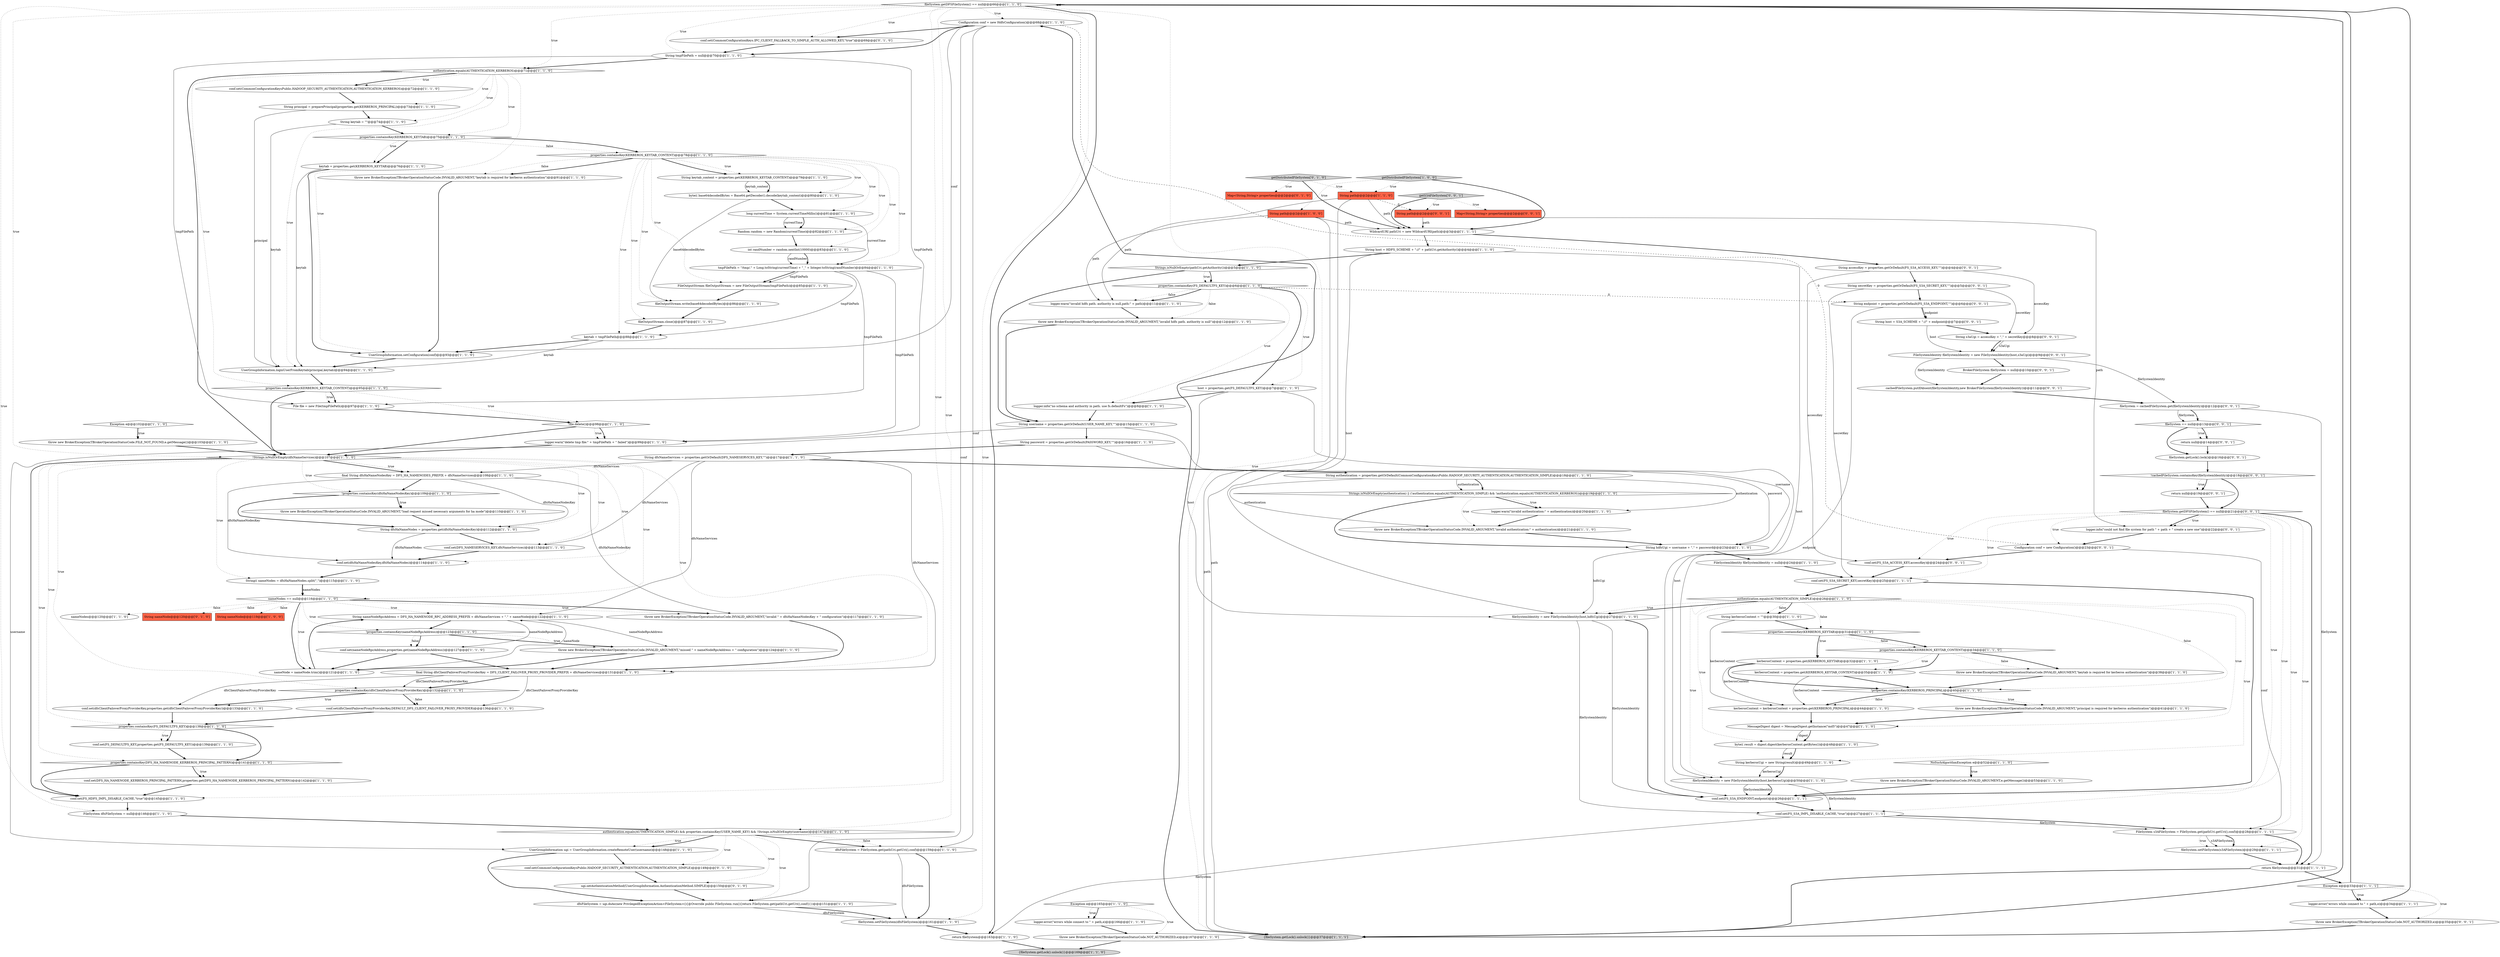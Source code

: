 digraph {
100 [style = filled, label = "properties.containsKey(DFS_HA_NAMENODE_KERBEROS_PRINCIPAL_PATTERN)@@@141@@@['1', '1', '0']", fillcolor = white, shape = diamond image = "AAA0AAABBB1BBB"];
123 [style = filled, label = "!cachedFileSystem.containsKey(fileSystemIdentity)@@@18@@@['0', '0', '1']", fillcolor = white, shape = diamond image = "AAA0AAABBB3BBB"];
70 [style = filled, label = "kerberosContent = kerberosContent + properties.get(KERBEROS_PRINCIPAL)@@@44@@@['1', '1', '0']", fillcolor = white, shape = ellipse image = "AAA0AAABBB1BBB"];
17 [style = filled, label = "Random random = new Random(currentTime)@@@82@@@['1', '1', '0']", fillcolor = white, shape = ellipse image = "AAA0AAABBB1BBB"];
44 [style = filled, label = "byte(( base64decodedBytes = Base64.getDecoder().decode(keytab_content)@@@80@@@['1', '1', '0']", fillcolor = white, shape = ellipse image = "AAA0AAABBB1BBB"];
80 [style = filled, label = "String nameNode@@@119@@@['1', '0', '0']", fillcolor = tomato, shape = box image = "AAA0AAABBB1BBB"];
90 [style = filled, label = "authentication.equals(AUTHENTICATION_SIMPLE) && properties.containsKey(USER_NAME_KEY) && !Strings.isNullOrEmpty(username)@@@147@@@['1', '1', '0']", fillcolor = white, shape = diamond image = "AAA0AAABBB1BBB"];
60 [style = filled, label = "logger.error(\"errors while connect to \" + path,e)@@@166@@@['1', '1', '0']", fillcolor = white, shape = ellipse image = "AAA0AAABBB1BBB"];
105 [style = filled, label = "String(( nameNodes = dfsHaNameNodes.split(\",\")@@@115@@@['1', '1', '0']", fillcolor = white, shape = ellipse image = "AAA0AAABBB1BBB"];
42 [style = filled, label = "tmpFilePath = \"/tmp/.\" + Long.toString(currentTime) + \"_\" + Integer.toString(randNumber)@@@84@@@['1', '1', '0']", fillcolor = white, shape = ellipse image = "AAA0AAABBB1BBB"];
23 [style = filled, label = "properties.containsKey(dfsClientFailoverProxyProviderKey)@@@132@@@['1', '1', '0']", fillcolor = white, shape = diamond image = "AAA0AAABBB1BBB"];
134 [style = filled, label = "fileSystem == null@@@13@@@['0', '0', '1']", fillcolor = white, shape = diamond image = "AAA0AAABBB3BBB"];
34 [style = filled, label = "dfsFileSystem = ugi.doAs(new PrivilegedExceptionAction<FileSystem>(){@Override public FileSystem run(){return FileSystem.get(pathUri.getUri(),conf)}})@@@151@@@['1', '1', '0']", fillcolor = white, shape = ellipse image = "AAA0AAABBB1BBB"];
7 [style = filled, label = "final String dfsClientFailoverProxyProviderKey = DFS_CLIENT_FAILOVER_PROXY_PROVIDER_PREFIX + dfsNameServices@@@131@@@['1', '1', '0']", fillcolor = white, shape = ellipse image = "AAA0AAABBB1BBB"];
32 [style = filled, label = "Exception e@@@33@@@['1', '1', '1']", fillcolor = white, shape = diamond image = "AAA0AAABBB1BBB"];
36 [style = filled, label = "kerberosContent = properties.get(KERBEROS_KEYTAB_CONTENT)@@@35@@@['1', '1', '0']", fillcolor = white, shape = ellipse image = "AAA0AAABBB1BBB"];
50 [style = filled, label = "logger.warn(\"delete tmp file:\" + tmpFilePath + \" failed\")@@@99@@@['1', '1', '0']", fillcolor = white, shape = ellipse image = "AAA0AAABBB1BBB"];
40 [style = filled, label = "Configuration conf = new HdfsConfiguration()@@@68@@@['1', '1', '0']", fillcolor = white, shape = ellipse image = "AAA0AAABBB1BBB"];
96 [style = filled, label = "return fileSystem@@@163@@@['1', '1', '0']", fillcolor = white, shape = ellipse image = "AAA0AAABBB1BBB"];
38 [style = filled, label = "authentication.equals(AUTHENTICATION_SIMPLE)@@@26@@@['1', '1', '0']", fillcolor = white, shape = diamond image = "AAA0AAABBB1BBB"];
120 [style = filled, label = "getS3AFileSystem['0', '0', '1']", fillcolor = lightgray, shape = diamond image = "AAA0AAABBB3BBB"];
33 [style = filled, label = "String password = properties.getOrDefault(PASSWORD_KEY,\"\")@@@16@@@['1', '1', '0']", fillcolor = white, shape = ellipse image = "AAA0AAABBB1BBB"];
84 [style = filled, label = "File file = new File(tmpFilePath)@@@97@@@['1', '1', '0']", fillcolor = white, shape = ellipse image = "AAA0AAABBB1BBB"];
74 [style = filled, label = "properties.containsKey(KERBEROS_KEYTAB)@@@75@@@['1', '1', '0']", fillcolor = white, shape = diamond image = "AAA0AAABBB1BBB"];
48 [style = filled, label = "int randNumber = random.nextInt(10000)@@@83@@@['1', '1', '0']", fillcolor = white, shape = ellipse image = "AAA0AAABBB1BBB"];
127 [style = filled, label = "fileSystem.getLock().lock()@@@16@@@['0', '0', '1']", fillcolor = white, shape = ellipse image = "AAA0AAABBB3BBB"];
58 [style = filled, label = "authentication.equals(AUTHENTICATION_KERBEROS)@@@71@@@['1', '1', '0']", fillcolor = white, shape = diamond image = "AAA0AAABBB1BBB"];
87 [style = filled, label = "!Strings.isNullOrEmpty(dfsNameServices)@@@107@@@['1', '1', '0']", fillcolor = white, shape = diamond image = "AAA0AAABBB1BBB"];
78 [style = filled, label = "throw new BrokerException(TBrokerOperationStatusCode.FILE_NOT_FOUND,e.getMessage())@@@103@@@['1', '1', '0']", fillcolor = white, shape = ellipse image = "AAA0AAABBB1BBB"];
0 [style = filled, label = "logger.error(\"errors while connect to \" + path,e)@@@34@@@['1', '1', '1']", fillcolor = white, shape = ellipse image = "AAA0AAABBB1BBB"];
83 [style = filled, label = "fileSystemIdentity = new FileSystemIdentity(host,hdfsUgi)@@@27@@@['1', '1', '0']", fillcolor = white, shape = ellipse image = "AAA0AAABBB1BBB"];
98 [style = filled, label = "String authentication = properties.getOrDefault(CommonConfigurationKeysPublic.HADOOP_SECURITY_AUTHENTICATION,AUTHENTICATION_SIMPLE)@@@18@@@['1', '1', '0']", fillcolor = white, shape = ellipse image = "AAA0AAABBB1BBB"];
122 [style = filled, label = "fileSystem.getDFSFileSystem() == null@@@21@@@['0', '0', '1']", fillcolor = white, shape = diamond image = "AAA0AAABBB3BBB"];
29 [style = filled, label = "MessageDigest digest = MessageDigest.getInstance(\"md5\")@@@47@@@['1', '1', '0']", fillcolor = white, shape = ellipse image = "AAA0AAABBB1BBB"];
106 [style = filled, label = "Strings.isNullOrEmpty(authentication) || (!authentication.equals(AUTHENTICATION_SIMPLE) && !authentication.equals(AUTHENTICATION_KERBEROS))@@@19@@@['1', '1', '0']", fillcolor = white, shape = diamond image = "AAA0AAABBB1BBB"];
24 [style = filled, label = "FileSystem dfsFileSystem = null@@@146@@@['1', '1', '0']", fillcolor = white, shape = ellipse image = "AAA0AAABBB1BBB"];
133 [style = filled, label = "String secretKey = properties.getOrDefault(FS_S3A_SECRET_KEY,\"\")@@@5@@@['0', '0', '1']", fillcolor = white, shape = ellipse image = "AAA0AAABBB3BBB"];
128 [style = filled, label = "return null@@@19@@@['0', '0', '1']", fillcolor = white, shape = ellipse image = "AAA0AAABBB3BBB"];
95 [style = filled, label = "String hdfsUgi = username + \",\" + password@@@23@@@['1', '1', '0']", fillcolor = white, shape = ellipse image = "AAA0AAABBB1BBB"];
39 [style = filled, label = "throw new BrokerException(TBrokerOperationStatusCode.INVALID_ARGUMENT,\"load request missed necessary arguments for ha mode\")@@@110@@@['1', '1', '0']", fillcolor = white, shape = ellipse image = "AAA0AAABBB1BBB"];
47 [style = filled, label = "properties.containsKey(KERBEROS_KEYTAB_CONTENT)@@@78@@@['1', '1', '0']", fillcolor = white, shape = diamond image = "AAA0AAABBB1BBB"];
130 [style = filled, label = "Configuration conf = new Configuration()@@@23@@@['0', '0', '1']", fillcolor = white, shape = ellipse image = "AAA0AAABBB3BBB"];
110 [style = filled, label = "conf.set(dfsHaNameNodesKey,dfsHaNameNodes)@@@114@@@['1', '1', '0']", fillcolor = white, shape = ellipse image = "AAA0AAABBB1BBB"];
53 [style = filled, label = "properties.containsKey(KERBEROS_KEYTAB_CONTENT)@@@95@@@['1', '1', '0']", fillcolor = white, shape = diamond image = "AAA0AAABBB1BBB"];
75 [style = filled, label = "conf.set(CommonConfigurationKeysPublic.HADOOP_SECURITY_AUTHENTICATION,AUTHENTICATION_KERBEROS)@@@72@@@['1', '1', '0']", fillcolor = white, shape = ellipse image = "AAA0AAABBB1BBB"];
103 [style = filled, label = "fileSystem.setFileSystem(s3AFileSystem)@@@29@@@['1', '1', '1']", fillcolor = white, shape = ellipse image = "AAA0AAABBB1BBB"];
121 [style = filled, label = "cachedFileSystem.putIfAbsent(fileSystemIdentity,new BrokerFileSystem(fileSystemIdentity))@@@11@@@['0', '0', '1']", fillcolor = white, shape = ellipse image = "AAA0AAABBB3BBB"];
94 [style = filled, label = "throw new BrokerException(TBrokerOperationStatusCode.INVALID_ARGUMENT,\"invalid authentication:\" + authentication)@@@21@@@['1', '1', '0']", fillcolor = white, shape = ellipse image = "AAA0AAABBB1BBB"];
59 [style = filled, label = "conf.set(dfsClientFailoverProxyProviderKey,properties.get(dfsClientFailoverProxyProviderKey))@@@133@@@['1', '1', '0']", fillcolor = white, shape = ellipse image = "AAA0AAABBB1BBB"];
91 [style = filled, label = "properties.containsKey(FS_DEFAULTFS_KEY)@@@6@@@['1', '1', '0']", fillcolor = white, shape = diamond image = "AAA0AAABBB1BBB"];
27 [style = filled, label = "conf.set(FS_S3A_SECRET_KEY,secretKey)@@@25@@@['1', '1', '1']", fillcolor = white, shape = ellipse image = "AAA0AAABBB1BBB"];
126 [style = filled, label = "return null@@@14@@@['0', '0', '1']", fillcolor = white, shape = ellipse image = "AAA0AAABBB3BBB"];
67 [style = filled, label = "properties.containsKey(KERBEROS_KEYTAB_CONTENT)@@@34@@@['1', '1', '0']", fillcolor = white, shape = diamond image = "AAA0AAABBB1BBB"];
88 [style = filled, label = "nameNodes == null@@@116@@@['1', '1', '0']", fillcolor = white, shape = diamond image = "AAA0AAABBB1BBB"];
92 [style = filled, label = "!file.delete()@@@98@@@['1', '1', '0']", fillcolor = white, shape = diamond image = "AAA0AAABBB1BBB"];
21 [style = filled, label = "conf.set(FS_S3A_ENDPOINT,endpoint)@@@26@@@['1', '1', '1']", fillcolor = white, shape = ellipse image = "AAA0AAABBB1BBB"];
20 [style = filled, label = "throw new BrokerException(TBrokerOperationStatusCode.INVALID_ARGUMENT,\"keytab is required for kerberos authentication\")@@@38@@@['1', '1', '0']", fillcolor = white, shape = ellipse image = "AAA0AAABBB1BBB"];
76 [style = filled, label = "dfsFileSystem = FileSystem.get(pathUri.getUri(),conf)@@@159@@@['1', '1', '0']", fillcolor = white, shape = ellipse image = "AAA0AAABBB1BBB"];
22 [style = filled, label = "fileSystem.getDFSFileSystem() == null@@@66@@@['1', '1', '0']", fillcolor = white, shape = diamond image = "AAA0AAABBB1BBB"];
125 [style = filled, label = "logger.info(\"could not find file system for path \" + path + \" create a new one\")@@@22@@@['0', '0', '1']", fillcolor = white, shape = ellipse image = "AAA0AAABBB3BBB"];
19 [style = filled, label = "final String dfsHaNameNodesKey = DFS_HA_NAMENODES_PREFIX + dfsNameServices@@@108@@@['1', '1', '0']", fillcolor = white, shape = ellipse image = "AAA0AAABBB1BBB"];
45 [style = filled, label = "conf.set(dfsClientFailoverProxyProviderKey,DEFAULT_DFS_CLIENT_FAILOVER_PROXY_PROVIDER)@@@136@@@['1', '1', '0']", fillcolor = white, shape = ellipse image = "AAA0AAABBB1BBB"];
25 [style = filled, label = "String kerberosUgi = new String(result)@@@49@@@['1', '1', '0']", fillcolor = white, shape = ellipse image = "AAA0AAABBB1BBB"];
108 [style = filled, label = "String keytab = \"\"@@@74@@@['1', '1', '0']", fillcolor = white, shape = ellipse image = "AAA0AAABBB1BBB"];
37 [style = filled, label = "throw new BrokerException(TBrokerOperationStatusCode.INVALID_ARGUMENT,\"invalid \" + dfsHaNameNodesKey + \" configuration\")@@@117@@@['1', '1', '0']", fillcolor = white, shape = ellipse image = "AAA0AAABBB1BBB"];
13 [style = filled, label = "conf.set(FS_HDFS_IMPL_DISABLE_CACHE,\"true\")@@@145@@@['1', '1', '0']", fillcolor = white, shape = ellipse image = "AAA0AAABBB1BBB"];
117 [style = filled, label = "Map<String,String> properties@@@2@@@['0', '1', '0']", fillcolor = tomato, shape = box image = "AAA0AAABBB2BBB"];
69 [style = filled, label = "conf.set(DFS_HA_NAMENODE_KERBEROS_PRINCIPAL_PATTERN,properties.get(DFS_HA_NAMENODE_KERBEROS_PRINCIPAL_PATTERN))@@@142@@@['1', '1', '0']", fillcolor = white, shape = ellipse image = "AAA0AAABBB1BBB"];
82 [style = filled, label = "fileOutputStream.close()@@@87@@@['1', '1', '0']", fillcolor = white, shape = ellipse image = "AAA0AAABBB1BBB"];
35 [style = filled, label = "FileOutputStream fileOutputStream = new FileOutputStream(tmpFilePath)@@@85@@@['1', '1', '0']", fillcolor = white, shape = ellipse image = "AAA0AAABBB1BBB"];
43 [style = filled, label = "String principal = preparePrincipal(properties.get(KERBEROS_PRINCIPAL))@@@73@@@['1', '1', '0']", fillcolor = white, shape = ellipse image = "AAA0AAABBB1BBB"];
28 [style = filled, label = "String dfsHaNameNodes = properties.get(dfsHaNameNodesKey)@@@112@@@['1', '1', '0']", fillcolor = white, shape = ellipse image = "AAA0AAABBB1BBB"];
9 [style = filled, label = "properties.containsKey(FS_DEFAULTFS_KEY)@@@138@@@['1', '1', '0']", fillcolor = white, shape = diamond image = "AAA0AAABBB1BBB"];
3 [style = filled, label = "NoSuchAlgorithmException e@@@52@@@['1', '1', '0']", fillcolor = white, shape = diamond image = "AAA0AAABBB1BBB"];
46 [style = filled, label = "keytab = tmpFilePath@@@88@@@['1', '1', '0']", fillcolor = white, shape = ellipse image = "AAA0AAABBB1BBB"];
1 [style = filled, label = "!properties.containsKey(KERBEROS_PRINCIPAL)@@@40@@@['1', '1', '0']", fillcolor = white, shape = diamond image = "AAA0AAABBB1BBB"];
49 [style = filled, label = "conf.set(DFS_NAMESERVICES_KEY,dfsNameServices)@@@113@@@['1', '1', '0']", fillcolor = white, shape = ellipse image = "AAA0AAABBB1BBB"];
79 [style = filled, label = "fileOutputStream.write(base64decodedBytes)@@@86@@@['1', '1', '0']", fillcolor = white, shape = ellipse image = "AAA0AAABBB1BBB"];
85 [style = filled, label = "String path@@@2@@@['1', '1', '0']", fillcolor = tomato, shape = box image = "AAA0AAABBB1BBB"];
15 [style = filled, label = "conf.set(nameNodeRpcAddress,properties.get(nameNodeRpcAddress))@@@127@@@['1', '1', '0']", fillcolor = white, shape = ellipse image = "AAA0AAABBB1BBB"];
137 [style = filled, label = "FileSystemIdentity fileSystemIdentity = new FileSystemIdentity(host,s3aUgi)@@@9@@@['0', '0', '1']", fillcolor = white, shape = ellipse image = "AAA0AAABBB3BBB"];
51 [style = filled, label = "String nameNodeRpcAddress = DFS_HA_NAMENODE_RPC_ADDRESS_PREFIX + dfsNameServices + \".\" + nameNode@@@122@@@['1', '1', '0']", fillcolor = white, shape = ellipse image = "AAA0AAABBB1BBB"];
109 [style = filled, label = "String keytab_content = properties.get(KERBEROS_KEYTAB_CONTENT)@@@79@@@['1', '1', '0']", fillcolor = white, shape = ellipse image = "AAA0AAABBB1BBB"];
56 [style = filled, label = "String dfsNameServices = properties.getOrDefault(DFS_NAMESERVICES_KEY,\"\")@@@17@@@['1', '1', '0']", fillcolor = white, shape = ellipse image = "AAA0AAABBB1BBB"];
8 [style = filled, label = "logger.warn(\"invalid hdfs path. authority is null,path:\" + path)@@@11@@@['1', '1', '0']", fillcolor = white, shape = ellipse image = "AAA0AAABBB1BBB"];
118 [style = filled, label = "String accessKey = properties.getOrDefault(FS_S3A_ACCESS_KEY,\"\")@@@4@@@['0', '0', '1']", fillcolor = white, shape = ellipse image = "AAA0AAABBB3BBB"];
136 [style = filled, label = "String endpoint = properties.getOrDefault(FS_S3A_ENDPOINT,\"\")@@@6@@@['0', '0', '1']", fillcolor = white, shape = ellipse image = "AAA0AAABBB3BBB"];
72 [style = filled, label = "UserGroupInformation ugi = UserGroupInformation.createRemoteUser(username)@@@148@@@['1', '1', '0']", fillcolor = white, shape = ellipse image = "AAA0AAABBB1BBB"];
62 [style = filled, label = "!properties.containsKey(nameNodeRpcAddress)@@@123@@@['1', '1', '0']", fillcolor = white, shape = diamond image = "AAA0AAABBB1BBB"];
2 [style = filled, label = "Exception e@@@102@@@['1', '1', '0']", fillcolor = white, shape = diamond image = "AAA0AAABBB1BBB"];
77 [style = filled, label = "nameNode = nameNode.trim()@@@121@@@['1', '1', '0']", fillcolor = white, shape = ellipse image = "AAA0AAABBB1BBB"];
132 [style = filled, label = "fileSystem = cachedFileSystem.get(fileSystemIdentity)@@@12@@@['0', '0', '1']", fillcolor = white, shape = ellipse image = "AAA0AAABBB3BBB"];
18 [style = filled, label = "throw new BrokerException(TBrokerOperationStatusCode.INVALID_ARGUMENT,\"principal is required for kerberos authentication\")@@@41@@@['1', '1', '0']", fillcolor = white, shape = ellipse image = "AAA0AAABBB1BBB"];
12 [style = filled, label = "throw new BrokerException(TBrokerOperationStatusCode.INVALID_ARGUMENT,\"missed \" + nameNodeRpcAddress + \" configuration\")@@@124@@@['1', '1', '0']", fillcolor = white, shape = ellipse image = "AAA0AAABBB1BBB"];
102 [style = filled, label = "FileSystemIdentity fileSystemIdentity = null@@@24@@@['1', '1', '0']", fillcolor = white, shape = ellipse image = "AAA0AAABBB1BBB"];
63 [style = filled, label = "return fileSystem@@@31@@@['1', '1', '1']", fillcolor = white, shape = ellipse image = "AAA0AAABBB1BBB"];
11 [style = filled, label = "!properties.containsKey(dfsHaNameNodesKey)@@@109@@@['1', '1', '0']", fillcolor = white, shape = diamond image = "AAA0AAABBB1BBB"];
81 [style = filled, label = "throw new BrokerException(TBrokerOperationStatusCode.INVALID_ARGUMENT,\"keytab is required for kerberos authentication\")@@@91@@@['1', '1', '0']", fillcolor = white, shape = ellipse image = "AAA0AAABBB1BBB"];
101 [style = filled, label = "UserGroupInformation.loginUserFromKeytab(principal,keytab)@@@94@@@['1', '1', '0']", fillcolor = white, shape = ellipse image = "AAA0AAABBB1BBB"];
104 [style = filled, label = "getDistributedFileSystem['1', '0', '0']", fillcolor = lightgray, shape = diamond image = "AAA0AAABBB1BBB"];
61 [style = filled, label = "long currentTime = System.currentTimeMillis()@@@81@@@['1', '1', '0']", fillcolor = white, shape = ellipse image = "AAA0AAABBB1BBB"];
124 [style = filled, label = "BrokerFileSystem fileSystem = null@@@10@@@['0', '0', '1']", fillcolor = white, shape = ellipse image = "AAA0AAABBB3BBB"];
54 [style = filled, label = "WildcardURI pathUri = new WildcardURI(path)@@@3@@@['1', '1', '1']", fillcolor = white, shape = ellipse image = "AAA0AAABBB1BBB"];
55 [style = filled, label = "logger.warn(\"invalid authentication:\" + authentication)@@@20@@@['1', '1', '0']", fillcolor = white, shape = ellipse image = "AAA0AAABBB1BBB"];
71 [style = filled, label = "{fileSystem.getLock().unlock()}@@@37@@@['1', '1', '1']", fillcolor = lightgray, shape = ellipse image = "AAA0AAABBB1BBB"];
68 [style = filled, label = "throw new BrokerException(TBrokerOperationStatusCode.INVALID_ARGUMENT,e.getMessage())@@@53@@@['1', '1', '0']", fillcolor = white, shape = ellipse image = "AAA0AAABBB1BBB"];
26 [style = filled, label = "properties.containsKey(KERBEROS_KEYTAB)@@@31@@@['1', '1', '0']", fillcolor = white, shape = diamond image = "AAA0AAABBB1BBB"];
6 [style = filled, label = "byte(( result = digest.digest(kerberosContent.getBytes())@@@48@@@['1', '1', '0']", fillcolor = white, shape = ellipse image = "AAA0AAABBB1BBB"];
4 [style = filled, label = "keytab = properties.get(KERBEROS_KEYTAB)@@@76@@@['1', '1', '0']", fillcolor = white, shape = ellipse image = "AAA0AAABBB1BBB"];
41 [style = filled, label = "String username = properties.getOrDefault(USER_NAME_KEY,\"\")@@@15@@@['1', '1', '0']", fillcolor = white, shape = ellipse image = "AAA0AAABBB1BBB"];
119 [style = filled, label = "conf.set(FS_S3A_ACCESS_KEY,accessKey)@@@24@@@['0', '0', '1']", fillcolor = white, shape = ellipse image = "AAA0AAABBB3BBB"];
135 [style = filled, label = "String path@@@2@@@['0', '0', '1']", fillcolor = tomato, shape = box image = "AAA0AAABBB3BBB"];
5 [style = filled, label = "String path@@@2@@@['1', '0', '0']", fillcolor = tomato, shape = box image = "AAA0AAABBB1BBB"];
86 [style = filled, label = "throw new BrokerException(TBrokerOperationStatusCode.INVALID_ARGUMENT,\"invalid hdfs path. authority is null\")@@@12@@@['1', '1', '0']", fillcolor = white, shape = ellipse image = "AAA0AAABBB1BBB"];
89 [style = filled, label = "nameNodes@@@120@@@['1', '1', '0']", fillcolor = white, shape = ellipse image = "AAA0AAABBB1BBB"];
114 [style = filled, label = "String nameNode@@@120@@@['0', '1', '0']", fillcolor = tomato, shape = box image = "AAA0AAABBB2BBB"];
52 [style = filled, label = "String tmpFilePath = null@@@70@@@['1', '1', '0']", fillcolor = white, shape = ellipse image = "AAA0AAABBB1BBB"];
66 [style = filled, label = "kerberosContent = properties.get(KERBEROS_KEYTAB)@@@32@@@['1', '1', '0']", fillcolor = white, shape = ellipse image = "AAA0AAABBB1BBB"];
129 [style = filled, label = "Map<String,String> properties@@@2@@@['0', '0', '1']", fillcolor = tomato, shape = box image = "AAA0AAABBB3BBB"];
30 [style = filled, label = "conf.set(FS_DEFAULTFS_KEY,properties.get(FS_DEFAULTFS_KEY))@@@139@@@['1', '1', '0']", fillcolor = white, shape = ellipse image = "AAA0AAABBB1BBB"];
131 [style = filled, label = "String host = S3A_SCHEME + \"://\" + endpoint@@@7@@@['0', '0', '1']", fillcolor = white, shape = ellipse image = "AAA0AAABBB3BBB"];
97 [style = filled, label = "logger.info(\"no schema and authority in path. use fs.defaultFs\")@@@8@@@['1', '1', '0']", fillcolor = white, shape = ellipse image = "AAA0AAABBB1BBB"];
93 [style = filled, label = "UserGroupInformation.setConfiguration(conf)@@@93@@@['1', '1', '0']", fillcolor = white, shape = ellipse image = "AAA0AAABBB1BBB"];
99 [style = filled, label = "throw new BrokerException(TBrokerOperationStatusCode.NOT_AUTHORIZED,e)@@@167@@@['1', '1', '0']", fillcolor = white, shape = ellipse image = "AAA0AAABBB1BBB"];
112 [style = filled, label = "conf.set(CommonConfigurationKeysPublic.HADOOP_SECURITY_AUTHENTICATION,AUTHENTICATION_SIMPLE)@@@149@@@['0', '1', '0']", fillcolor = white, shape = ellipse image = "AAA1AAABBB2BBB"];
10 [style = filled, label = "String kerberosContent = \"\"@@@30@@@['1', '1', '0']", fillcolor = white, shape = ellipse image = "AAA0AAABBB1BBB"];
116 [style = filled, label = "getDistributedFileSystem['0', '1', '0']", fillcolor = lightgray, shape = diamond image = "AAA0AAABBB2BBB"];
139 [style = filled, label = "throw new BrokerException(TBrokerOperationStatusCode.NOT_AUTHORIZED,e)@@@35@@@['0', '0', '1']", fillcolor = white, shape = ellipse image = "AAA0AAABBB3BBB"];
64 [style = filled, label = "{fileSystem.getLock().unlock()}@@@169@@@['1', '1', '0']", fillcolor = lightgray, shape = ellipse image = "AAA0AAABBB1BBB"];
73 [style = filled, label = "fileSystem.setFileSystem(dfsFileSystem)@@@161@@@['1', '1', '0']", fillcolor = white, shape = ellipse image = "AAA0AAABBB1BBB"];
111 [style = filled, label = "host = properties.get(FS_DEFAULTFS_KEY)@@@7@@@['1', '1', '0']", fillcolor = white, shape = ellipse image = "AAA0AAABBB1BBB"];
113 [style = filled, label = "conf.set(CommonConfigurationKeys.IPC_CLIENT_FALLBACK_TO_SIMPLE_AUTH_ALLOWED_KEY,\"true\")@@@69@@@['0', '1', '0']", fillcolor = white, shape = ellipse image = "AAA1AAABBB2BBB"];
65 [style = filled, label = "Exception e@@@165@@@['1', '1', '0']", fillcolor = white, shape = diamond image = "AAA0AAABBB1BBB"];
107 [style = filled, label = "String host = HDFS_SCHEME + \"://\" + pathUri.getAuthority()@@@4@@@['1', '1', '0']", fillcolor = white, shape = ellipse image = "AAA0AAABBB1BBB"];
115 [style = filled, label = "ugi.setAuthenticationMethod(UserGroupInformation.AuthenticationMethod.SIMPLE)@@@150@@@['0', '1', '0']", fillcolor = white, shape = ellipse image = "AAA1AAABBB2BBB"];
31 [style = filled, label = "Strings.isNullOrEmpty(pathUri.getAuthority())@@@5@@@['1', '1', '0']", fillcolor = white, shape = diamond image = "AAA0AAABBB1BBB"];
138 [style = filled, label = "String s3aUgi = accessKey + \",\" + secretKey@@@8@@@['0', '0', '1']", fillcolor = white, shape = ellipse image = "AAA0AAABBB3BBB"];
57 [style = filled, label = "FileSystem s3AFileSystem = FileSystem.get(pathUri.getUri(),conf)@@@28@@@['1', '1', '1']", fillcolor = white, shape = ellipse image = "AAA0AAABBB1BBB"];
14 [style = filled, label = "conf.set(FS_S3A_IMPL_DISABLE_CACHE,\"true\")@@@27@@@['1', '1', '1']", fillcolor = white, shape = ellipse image = "AAA0AAABBB1BBB"];
16 [style = filled, label = "fileSystemIdentity = new FileSystemIdentity(host,kerberosUgi)@@@50@@@['1', '1', '0']", fillcolor = white, shape = ellipse image = "AAA0AAABBB1BBB"];
108->101 [style = solid, label="keytab"];
7->23 [style = bold, label=""];
44->61 [style = bold, label=""];
22->52 [style = dotted, label="true"];
2->78 [style = dotted, label="true"];
62->12 [style = dotted, label="true"];
87->88 [style = dotted, label="true"];
92->50 [style = bold, label=""];
105->88 [style = solid, label="nameNodes"];
122->125 [style = bold, label=""];
111->83 [style = solid, label="host"];
47->109 [style = bold, label=""];
67->36 [style = dotted, label="true"];
38->16 [style = dotted, label="true"];
31->91 [style = bold, label=""];
100->69 [style = bold, label=""];
26->66 [style = dotted, label="true"];
47->17 [style = dotted, label="true"];
6->25 [style = bold, label=""];
3->68 [style = bold, label=""];
133->136 [style = bold, label=""];
88->89 [style = dotted, label="false"];
105->88 [style = bold, label=""];
42->35 [style = bold, label=""];
88->37 [style = dotted, label="true"];
101->53 [style = bold, label=""];
65->99 [style = dotted, label="true"];
40->93 [style = solid, label="conf"];
40->52 [style = bold, label=""];
123->122 [style = bold, label=""];
90->115 [style = dotted, label="true"];
106->55 [style = bold, label=""];
98->106 [style = bold, label=""];
88->37 [style = bold, label=""];
132->63 [style = solid, label="fileSystem"];
61->17 [style = bold, label=""];
50->87 [style = bold, label=""];
31->41 [style = bold, label=""];
1->70 [style = dotted, label="false"];
85->135 [style = dashed, label="0"];
47->44 [style = dotted, label="true"];
51->15 [style = solid, label="nameNodeRpcAddress"];
17->48 [style = bold, label=""];
10->26 [style = bold, label=""];
83->14 [style = solid, label="fileSystemIdentity"];
118->119 [style = solid, label="accessKey"];
85->8 [style = solid, label="path"];
88->62 [style = dotted, label="true"];
21->14 [style = bold, label=""];
35->79 [style = bold, label=""];
81->93 [style = bold, label=""];
23->59 [style = bold, label=""];
113->52 [style = bold, label=""];
122->63 [style = bold, label=""];
121->132 [style = bold, label=""];
43->108 [style = bold, label=""];
136->131 [style = bold, label=""];
93->101 [style = bold, label=""];
67->20 [style = dotted, label="false"];
116->54 [style = bold, label=""];
32->0 [style = dotted, label="true"];
76->73 [style = bold, label=""];
98->55 [style = solid, label="authentication"];
91->136 [style = dashed, label="0"];
40->113 [style = bold, label=""];
92->87 [style = bold, label=""];
53->87 [style = bold, label=""];
111->97 [style = bold, label=""];
91->97 [style = dotted, label="true"];
90->76 [style = dotted, label="false"];
32->22 [style = bold, label=""];
99->64 [style = bold, label=""];
122->125 [style = dotted, label="true"];
22->13 [style = dotted, label="true"];
138->137 [style = solid, label="s3aUgi"];
86->41 [style = bold, label=""];
48->42 [style = solid, label="randNumber"];
1->18 [style = dotted, label="true"];
38->25 [style = dotted, label="true"];
55->94 [style = bold, label=""];
74->47 [style = bold, label=""];
56->7 [style = solid, label="dfsNameServices"];
92->50 [style = dotted, label="true"];
135->125 [style = solid, label="path"];
11->39 [style = bold, label=""];
51->62 [style = bold, label=""];
45->9 [style = bold, label=""];
94->95 [style = bold, label=""];
125->130 [style = bold, label=""];
130->57 [style = solid, label="conf"];
87->19 [style = bold, label=""];
108->74 [style = bold, label=""];
25->16 [style = solid, label="kerberosUgi"];
90->34 [style = dotted, label="true"];
33->56 [style = bold, label=""];
67->36 [style = bold, label=""];
6->25 [style = solid, label="result"];
84->92 [style = bold, label=""];
109->44 [style = bold, label=""];
115->34 [style = bold, label=""];
87->19 [style = dotted, label="true"];
37->7 [style = bold, label=""];
118->138 [style = solid, label="accessKey"];
34->73 [style = solid, label="dfsFileSystem"];
83->21 [style = bold, label=""];
38->10 [style = dotted, label="false"];
120->129 [style = dotted, label="true"];
131->138 [style = bold, label=""];
95->102 [style = bold, label=""];
9->30 [style = bold, label=""];
9->100 [style = bold, label=""];
77->51 [style = solid, label="nameNode"];
28->49 [style = bold, label=""];
28->110 [style = solid, label="dfsHaNameNodes"];
22->24 [style = dotted, label="true"];
104->85 [style = dotted, label="true"];
14->96 [style = solid, label="fileSystem"];
32->0 [style = bold, label=""];
87->100 [style = dotted, label="true"];
56->49 [style = solid, label="dfsNameServices"];
58->75 [style = dotted, label="true"];
136->131 [style = solid, label="endpoint"];
47->82 [style = dotted, label="true"];
5->8 [style = solid, label="path"];
7->59 [style = solid, label="dfsClientFailoverProxyProviderKey"];
38->10 [style = bold, label=""];
0->22 [style = bold, label=""];
58->93 [style = dotted, label="true"];
91->111 [style = bold, label=""];
16->14 [style = solid, label="fileSystemIdentity"];
107->83 [style = solid, label="host"];
65->60 [style = dotted, label="true"];
58->87 [style = bold, label=""];
88->77 [style = dotted, label="true"];
122->27 [style = dotted, label="true"];
137->124 [style = bold, label=""];
134->127 [style = bold, label=""];
36->70 [style = solid, label="kerberosContent"];
22->113 [style = dotted, label="true"];
41->72 [style = solid, label="username"];
19->11 [style = bold, label=""];
87->9 [style = dotted, label="true"];
62->15 [style = dotted, label="false"];
58->108 [style = dotted, label="true"];
127->123 [style = bold, label=""];
34->73 [style = bold, label=""];
66->1 [style = bold, label=""];
22->40 [style = dotted, label="true"];
23->45 [style = bold, label=""];
100->13 [style = bold, label=""];
58->43 [style = dotted, label="true"];
27->38 [style = bold, label=""];
136->21 [style = solid, label="endpoint"];
106->94 [style = dotted, label="true"];
40->34 [style = solid, label="conf"];
72->34 [style = bold, label=""];
119->27 [style = bold, label=""];
122->119 [style = dotted, label="true"];
56->98 [style = bold, label=""];
98->106 [style = solid, label="authentication"];
53->84 [style = dotted, label="true"];
22->90 [style = dotted, label="true"];
41->95 [style = solid, label="username"];
74->47 [style = dotted, label="false"];
132->134 [style = bold, label=""];
23->59 [style = dotted, label="true"];
122->130 [style = dotted, label="true"];
22->73 [style = dotted, label="true"];
88->114 [style = dotted, label="false"];
131->137 [style = solid, label="host"];
79->82 [style = bold, label=""];
39->28 [style = bold, label=""];
22->71 [style = dotted, label="true"];
110->105 [style = bold, label=""];
62->15 [style = bold, label=""];
47->79 [style = dotted, label="true"];
46->93 [style = bold, label=""];
97->41 [style = bold, label=""];
68->21 [style = bold, label=""];
133->27 [style = solid, label="secretKey"];
3->68 [style = dotted, label="true"];
58->101 [style = dotted, label="true"];
65->60 [style = bold, label=""];
14->57 [style = solid, label="fileSystem"];
91->111 [style = dotted, label="true"];
139->71 [style = bold, label=""];
24->90 [style = bold, label=""];
63->71 [style = bold, label=""];
29->6 [style = solid, label="digest"];
47->48 [style = dotted, label="true"];
102->27 [style = bold, label=""];
22->71 [style = bold, label=""];
120->54 [style = bold, label=""];
26->67 [style = dotted, label="false"];
46->101 [style = solid, label="keytab"];
118->133 [style = bold, label=""];
26->66 [style = bold, label=""];
23->45 [style = dotted, label="false"];
122->14 [style = dotted, label="true"];
137->121 [style = solid, label="fileSystemIdentity"];
66->70 [style = solid, label="kerberosContent"];
59->9 [style = bold, label=""];
88->77 [style = bold, label=""];
54->118 [style = bold, label=""];
43->101 [style = solid, label="principal"];
109->44 [style = solid, label="keytab_content"];
74->4 [style = bold, label=""];
90->76 [style = bold, label=""];
78->87 [style = bold, label=""];
83->21 [style = solid, label="fileSystemIdentity"];
33->95 [style = solid, label="password"];
107->31 [style = bold, label=""];
51->12 [style = solid, label="nameNodeRpcAddress"];
19->110 [style = solid, label="dfsHaNameNodesKey"];
1->70 [style = bold, label=""];
47->109 [style = dotted, label="true"];
98->94 [style = solid, label="authentication"];
87->23 [style = dotted, label="true"];
104->5 [style = dotted, label="true"];
44->79 [style = solid, label="base64decodedBytes"];
11->39 [style = dotted, label="true"];
26->67 [style = bold, label=""];
11->28 [style = bold, label=""];
95->83 [style = solid, label="hdfsUgi"];
12->77 [style = bold, label=""];
58->74 [style = dotted, label="true"];
18->29 [style = bold, label=""];
22->87 [style = dotted, label="true"];
126->127 [style = bold, label=""];
88->51 [style = dotted, label="true"];
48->42 [style = bold, label=""];
111->16 [style = solid, label="host"];
63->32 [style = bold, label=""];
103->63 [style = bold, label=""];
31->91 [style = dotted, label="true"];
96->64 [style = bold, label=""];
16->21 [style = solid, label="fileSystemIdentity"];
7->23 [style = solid, label="dfsClientFailoverProxyProviderKey"];
53->92 [style = dotted, label="true"];
128->122 [style = bold, label=""];
82->46 [style = bold, label=""];
47->46 [style = dotted, label="true"];
88->80 [style = dotted, label="false"];
91->8 [style = dotted, label="false"];
90->72 [style = dotted, label="true"];
38->26 [style = dotted, label="false"];
52->84 [style = solid, label="tmpFilePath"];
5->71 [style = solid, label="path"];
15->77 [style = bold, label=""];
120->135 [style = dotted, label="true"];
4->101 [style = solid, label="keytab"];
47->81 [style = dotted, label="false"];
56->51 [style = solid, label="dfsNameServices"];
135->54 [style = solid, label="path"];
123->128 [style = dotted, label="true"];
22->58 [style = dotted, label="true"];
90->112 [style = dotted, label="true"];
85->71 [style = solid, label="path"];
54->107 [style = bold, label=""];
60->99 [style = bold, label=""];
107->16 [style = solid, label="host"];
104->54 [style = bold, label=""];
36->1 [style = bold, label=""];
106->95 [style = bold, label=""];
0->139 [style = bold, label=""];
38->6 [style = dotted, label="true"];
87->110 [style = dotted, label="true"];
87->11 [style = dotted, label="true"];
73->96 [style = bold, label=""];
14->57 [style = bold, label=""];
53->84 [style = bold, label=""];
30->100 [style = bold, label=""];
2->78 [style = bold, label=""];
57->103 [style = dotted, label="true"];
9->30 [style = dotted, label="true"];
112->115 [style = bold, label=""];
1->18 [style = bold, label=""];
38->1 [style = dotted, label="false"];
13->24 [style = bold, label=""];
20->1 [style = bold, label=""];
134->126 [style = dotted, label="true"];
10->70 [style = solid, label="kerberosContent"];
69->13 [style = bold, label=""];
29->6 [style = bold, label=""];
25->16 [style = bold, label=""];
77->51 [style = bold, label=""];
90->72 [style = bold, label=""];
47->61 [style = dotted, label="true"];
47->35 [style = dotted, label="true"];
132->134 [style = solid, label="fileSystem"];
87->105 [style = dotted, label="true"];
27->21 [style = bold, label=""];
40->130 [style = dashed, label="0"];
133->138 [style = solid, label="secretKey"];
71->40 [style = bold, label=""];
52->58 [style = bold, label=""];
56->19 [style = solid, label="dfsNameServices"];
75->43 [style = bold, label=""];
76->73 [style = solid, label="dfsFileSystem"];
7->45 [style = solid, label="dfsClientFailoverProxyProviderKey"];
15->7 [style = bold, label=""];
42->35 [style = solid, label="tmpFilePath"];
87->49 [style = dotted, label="true"];
52->50 [style = solid, label="tmpFilePath"];
122->21 [style = dotted, label="true"];
100->69 [style = dotted, label="true"];
40->76 [style = solid, label="conf"];
38->29 [style = dotted, label="true"];
57->63 [style = bold, label=""];
70->29 [style = bold, label=""];
49->110 [style = bold, label=""];
42->50 [style = solid, label="tmpFilePath"];
41->33 [style = bold, label=""];
87->7 [style = dotted, label="true"];
106->55 [style = dotted, label="true"];
137->132 [style = solid, label="fileSystemIdentity"];
57->103 [style = solid, label="s3AFileSystem"];
122->103 [style = dotted, label="true"];
32->139 [style = dotted, label="true"];
62->12 [style = bold, label=""];
58->53 [style = dotted, label="true"];
19->37 [style = solid, label="dfsHaNameNodesKey"];
61->42 [style = solid, label="currentTime"];
74->4 [style = dotted, label="true"];
47->81 [style = bold, label=""];
38->83 [style = bold, label=""];
19->28 [style = solid, label="dfsHaNameNodesKey"];
58->75 [style = bold, label=""];
47->42 [style = dotted, label="true"];
87->13 [style = bold, label=""];
57->103 [style = bold, label=""];
91->86 [style = dotted, label="false"];
12->7 [style = bold, label=""];
5->54 [style = solid, label="path"];
22->96 [style = bold, label=""];
122->57 [style = dotted, label="true"];
124->121 [style = bold, label=""];
85->54 [style = solid, label="path"];
123->128 [style = bold, label=""];
61->17 [style = solid, label="currentTime"];
38->83 [style = dotted, label="true"];
116->117 [style = dotted, label="true"];
72->112 [style = bold, label=""];
67->20 [style = bold, label=""];
16->21 [style = bold, label=""];
130->119 [style = bold, label=""];
87->28 [style = dotted, label="true"];
138->137 [style = bold, label=""];
42->46 [style = solid, label="tmpFilePath"];
4->93 [style = bold, label=""];
91->8 [style = bold, label=""];
116->85 [style = dotted, label="true"];
42->84 [style = solid, label="tmpFilePath"];
8->86 [style = bold, label=""];
134->126 [style = bold, label=""];
}
